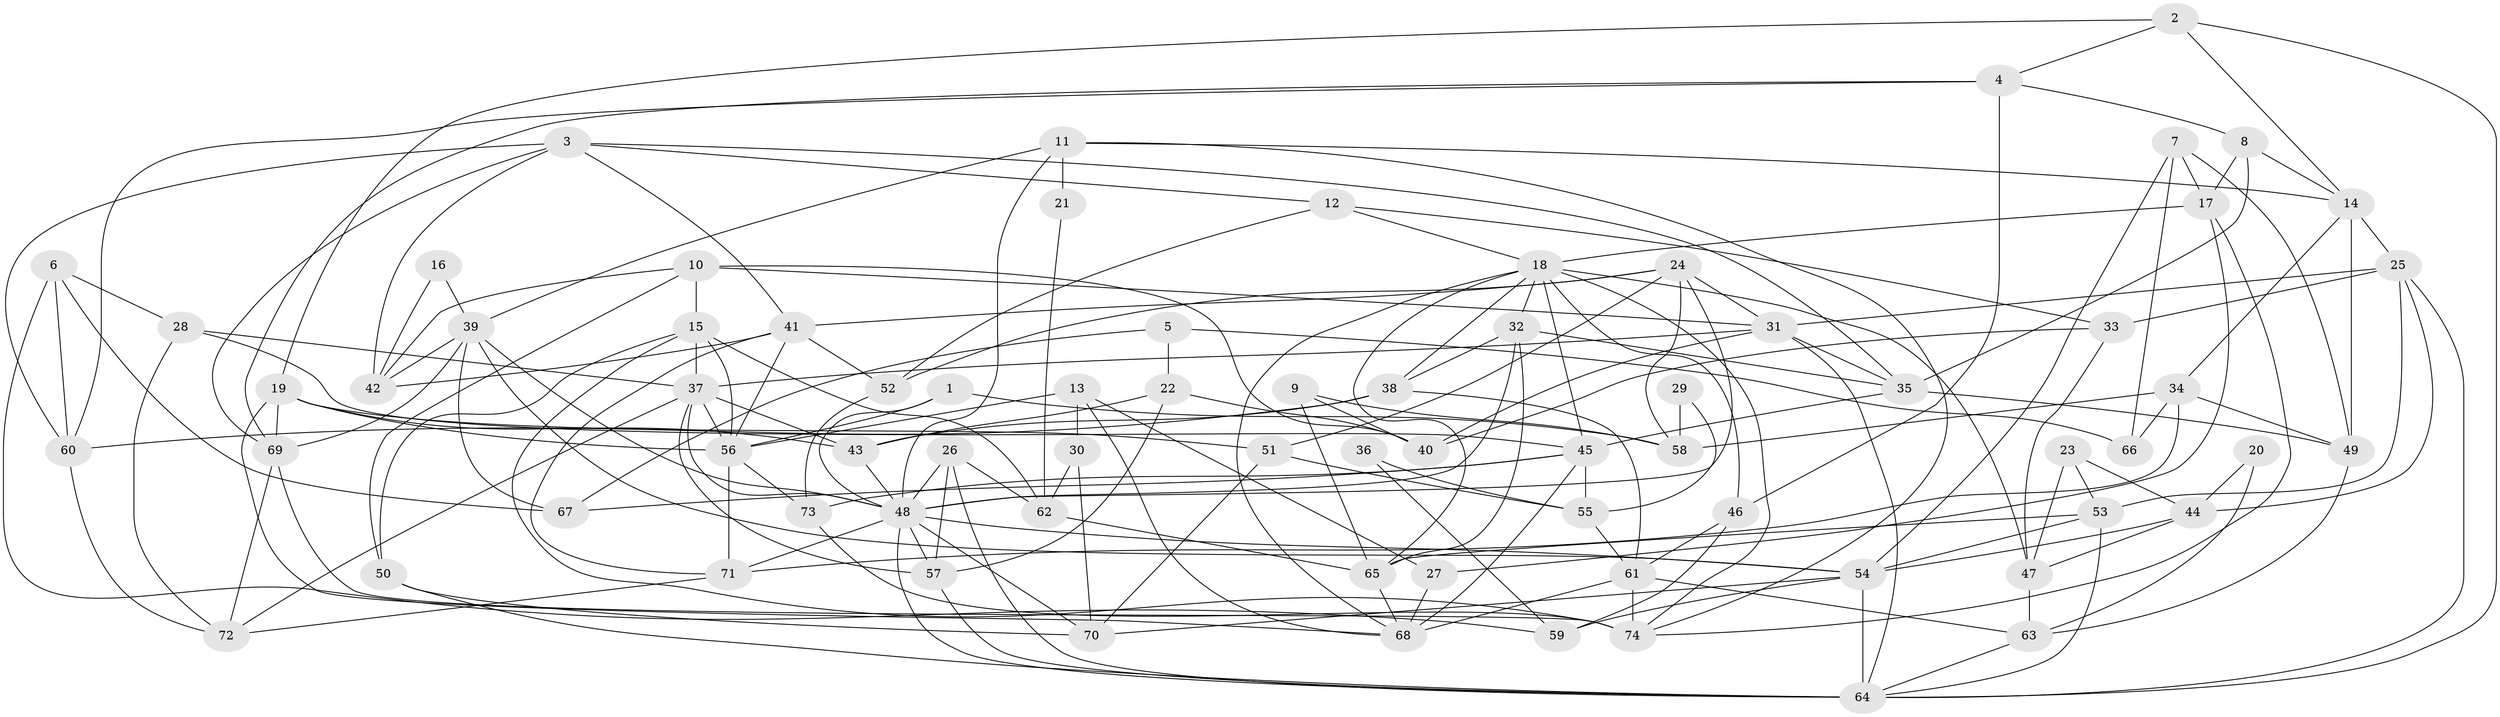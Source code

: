 // original degree distribution, {2: 0.10569105691056911, 10: 0.008130081300813009, 4: 0.34959349593495936, 3: 0.2601626016260163, 5: 0.18699186991869918, 6: 0.04878048780487805, 7: 0.024390243902439025, 8: 0.016260162601626018}
// Generated by graph-tools (version 1.1) at 2025/37/03/04/25 23:37:03]
// undirected, 74 vertices, 186 edges
graph export_dot {
  node [color=gray90,style=filled];
  1;
  2;
  3;
  4;
  5;
  6;
  7;
  8;
  9;
  10;
  11;
  12;
  13;
  14;
  15;
  16;
  17;
  18;
  19;
  20;
  21;
  22;
  23;
  24;
  25;
  26;
  27;
  28;
  29;
  30;
  31;
  32;
  33;
  34;
  35;
  36;
  37;
  38;
  39;
  40;
  41;
  42;
  43;
  44;
  45;
  46;
  47;
  48;
  49;
  50;
  51;
  52;
  53;
  54;
  55;
  56;
  57;
  58;
  59;
  60;
  61;
  62;
  63;
  64;
  65;
  66;
  67;
  68;
  69;
  70;
  71;
  72;
  73;
  74;
  1 -- 48 [weight=1.0];
  1 -- 56 [weight=1.0];
  1 -- 58 [weight=1.0];
  2 -- 4 [weight=1.0];
  2 -- 14 [weight=1.0];
  2 -- 19 [weight=1.0];
  2 -- 64 [weight=1.0];
  3 -- 12 [weight=1.0];
  3 -- 35 [weight=1.0];
  3 -- 41 [weight=1.0];
  3 -- 42 [weight=1.0];
  3 -- 60 [weight=1.0];
  3 -- 69 [weight=1.0];
  4 -- 8 [weight=1.0];
  4 -- 46 [weight=1.0];
  4 -- 60 [weight=1.0];
  4 -- 69 [weight=1.0];
  5 -- 22 [weight=1.0];
  5 -- 66 [weight=1.0];
  5 -- 67 [weight=1.0];
  6 -- 28 [weight=1.0];
  6 -- 59 [weight=1.0];
  6 -- 60 [weight=1.0];
  6 -- 67 [weight=1.0];
  7 -- 17 [weight=1.0];
  7 -- 49 [weight=1.0];
  7 -- 54 [weight=1.0];
  7 -- 66 [weight=1.0];
  8 -- 14 [weight=1.0];
  8 -- 17 [weight=1.0];
  8 -- 35 [weight=1.0];
  9 -- 40 [weight=1.0];
  9 -- 58 [weight=1.0];
  9 -- 65 [weight=1.0];
  10 -- 15 [weight=1.0];
  10 -- 31 [weight=1.0];
  10 -- 40 [weight=1.0];
  10 -- 42 [weight=1.0];
  10 -- 50 [weight=1.0];
  11 -- 14 [weight=1.0];
  11 -- 21 [weight=1.0];
  11 -- 39 [weight=1.0];
  11 -- 48 [weight=1.0];
  11 -- 74 [weight=1.0];
  12 -- 18 [weight=1.0];
  12 -- 33 [weight=1.0];
  12 -- 52 [weight=1.0];
  13 -- 27 [weight=1.0];
  13 -- 30 [weight=2.0];
  13 -- 56 [weight=1.0];
  13 -- 68 [weight=1.0];
  14 -- 25 [weight=1.0];
  14 -- 34 [weight=1.0];
  14 -- 49 [weight=1.0];
  15 -- 37 [weight=1.0];
  15 -- 50 [weight=1.0];
  15 -- 56 [weight=1.0];
  15 -- 62 [weight=1.0];
  15 -- 74 [weight=1.0];
  16 -- 39 [weight=1.0];
  16 -- 42 [weight=1.0];
  17 -- 18 [weight=1.0];
  17 -- 27 [weight=1.0];
  17 -- 74 [weight=1.0];
  18 -- 32 [weight=1.0];
  18 -- 38 [weight=1.0];
  18 -- 45 [weight=1.0];
  18 -- 46 [weight=1.0];
  18 -- 47 [weight=1.0];
  18 -- 65 [weight=1.0];
  18 -- 68 [weight=1.0];
  18 -- 74 [weight=1.0];
  19 -- 43 [weight=1.0];
  19 -- 51 [weight=1.0];
  19 -- 56 [weight=1.0];
  19 -- 68 [weight=1.0];
  19 -- 69 [weight=1.0];
  20 -- 44 [weight=2.0];
  20 -- 63 [weight=1.0];
  21 -- 62 [weight=1.0];
  22 -- 40 [weight=1.0];
  22 -- 43 [weight=1.0];
  22 -- 57 [weight=1.0];
  23 -- 44 [weight=1.0];
  23 -- 47 [weight=1.0];
  23 -- 53 [weight=2.0];
  24 -- 31 [weight=1.0];
  24 -- 41 [weight=1.0];
  24 -- 48 [weight=1.0];
  24 -- 51 [weight=1.0];
  24 -- 52 [weight=1.0];
  24 -- 58 [weight=1.0];
  25 -- 31 [weight=1.0];
  25 -- 33 [weight=1.0];
  25 -- 44 [weight=1.0];
  25 -- 53 [weight=1.0];
  25 -- 64 [weight=1.0];
  26 -- 48 [weight=1.0];
  26 -- 57 [weight=1.0];
  26 -- 62 [weight=1.0];
  26 -- 64 [weight=1.0];
  27 -- 68 [weight=2.0];
  28 -- 37 [weight=1.0];
  28 -- 45 [weight=1.0];
  28 -- 72 [weight=1.0];
  29 -- 55 [weight=1.0];
  29 -- 58 [weight=1.0];
  30 -- 62 [weight=2.0];
  30 -- 70 [weight=1.0];
  31 -- 35 [weight=1.0];
  31 -- 37 [weight=1.0];
  31 -- 40 [weight=1.0];
  31 -- 64 [weight=1.0];
  32 -- 35 [weight=1.0];
  32 -- 38 [weight=1.0];
  32 -- 48 [weight=1.0];
  32 -- 65 [weight=1.0];
  33 -- 40 [weight=1.0];
  33 -- 47 [weight=1.0];
  34 -- 49 [weight=1.0];
  34 -- 58 [weight=1.0];
  34 -- 66 [weight=1.0];
  34 -- 71 [weight=1.0];
  35 -- 45 [weight=1.0];
  35 -- 49 [weight=1.0];
  36 -- 55 [weight=1.0];
  36 -- 59 [weight=1.0];
  37 -- 43 [weight=1.0];
  37 -- 48 [weight=1.0];
  37 -- 56 [weight=2.0];
  37 -- 57 [weight=1.0];
  37 -- 72 [weight=1.0];
  38 -- 43 [weight=1.0];
  38 -- 60 [weight=1.0];
  38 -- 61 [weight=1.0];
  39 -- 42 [weight=1.0];
  39 -- 48 [weight=1.0];
  39 -- 54 [weight=1.0];
  39 -- 67 [weight=1.0];
  39 -- 69 [weight=1.0];
  41 -- 42 [weight=1.0];
  41 -- 52 [weight=1.0];
  41 -- 56 [weight=1.0];
  41 -- 71 [weight=1.0];
  43 -- 48 [weight=1.0];
  44 -- 47 [weight=1.0];
  44 -- 54 [weight=1.0];
  45 -- 55 [weight=1.0];
  45 -- 67 [weight=1.0];
  45 -- 68 [weight=1.0];
  45 -- 73 [weight=1.0];
  46 -- 59 [weight=1.0];
  46 -- 61 [weight=1.0];
  47 -- 63 [weight=1.0];
  48 -- 54 [weight=1.0];
  48 -- 57 [weight=1.0];
  48 -- 64 [weight=1.0];
  48 -- 70 [weight=1.0];
  48 -- 71 [weight=1.0];
  49 -- 63 [weight=1.0];
  50 -- 64 [weight=2.0];
  50 -- 70 [weight=1.0];
  51 -- 55 [weight=1.0];
  51 -- 70 [weight=1.0];
  52 -- 73 [weight=1.0];
  53 -- 54 [weight=1.0];
  53 -- 64 [weight=1.0];
  53 -- 65 [weight=1.0];
  54 -- 59 [weight=1.0];
  54 -- 64 [weight=1.0];
  54 -- 70 [weight=1.0];
  55 -- 61 [weight=1.0];
  56 -- 71 [weight=1.0];
  56 -- 73 [weight=1.0];
  57 -- 64 [weight=1.0];
  60 -- 72 [weight=1.0];
  61 -- 63 [weight=1.0];
  61 -- 68 [weight=1.0];
  61 -- 74 [weight=1.0];
  62 -- 65 [weight=1.0];
  63 -- 64 [weight=1.0];
  65 -- 68 [weight=1.0];
  69 -- 72 [weight=1.0];
  69 -- 74 [weight=1.0];
  71 -- 72 [weight=1.0];
  73 -- 74 [weight=1.0];
}
